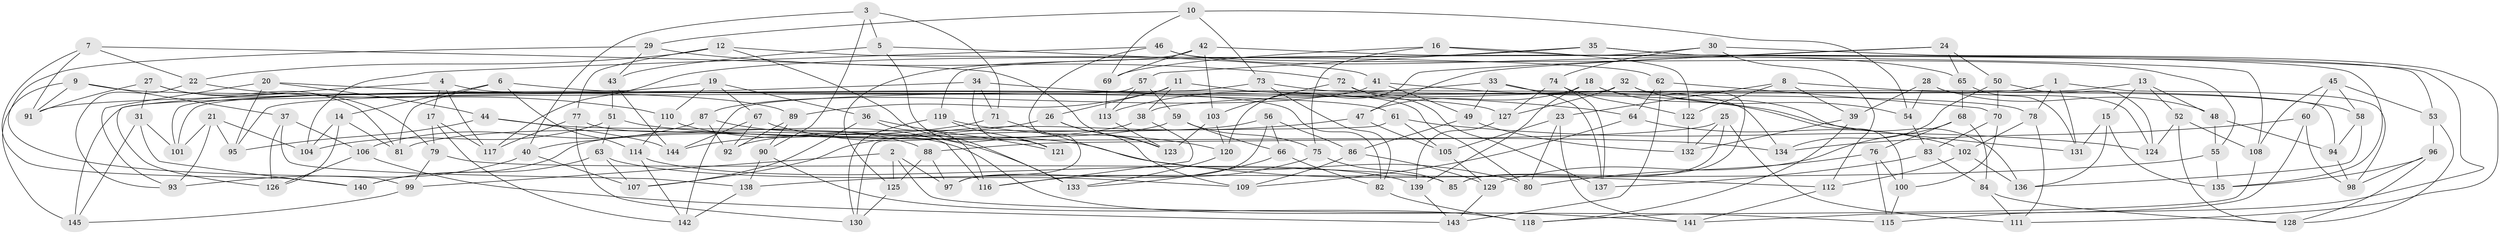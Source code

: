 // Generated by graph-tools (version 1.1) at 2025/56/03/09/25 04:56:10]
// undirected, 145 vertices, 290 edges
graph export_dot {
graph [start="1"]
  node [color=gray90,style=filled];
  1;
  2;
  3;
  4;
  5;
  6;
  7;
  8;
  9;
  10;
  11;
  12;
  13;
  14;
  15;
  16;
  17;
  18;
  19;
  20;
  21;
  22;
  23;
  24;
  25;
  26;
  27;
  28;
  29;
  30;
  31;
  32;
  33;
  34;
  35;
  36;
  37;
  38;
  39;
  40;
  41;
  42;
  43;
  44;
  45;
  46;
  47;
  48;
  49;
  50;
  51;
  52;
  53;
  54;
  55;
  56;
  57;
  58;
  59;
  60;
  61;
  62;
  63;
  64;
  65;
  66;
  67;
  68;
  69;
  70;
  71;
  72;
  73;
  74;
  75;
  76;
  77;
  78;
  79;
  80;
  81;
  82;
  83;
  84;
  85;
  86;
  87;
  88;
  89;
  90;
  91;
  92;
  93;
  94;
  95;
  96;
  97;
  98;
  99;
  100;
  101;
  102;
  103;
  104;
  105;
  106;
  107;
  108;
  109;
  110;
  111;
  112;
  113;
  114;
  115;
  116;
  117;
  118;
  119;
  120;
  121;
  122;
  123;
  124;
  125;
  126;
  127;
  128;
  129;
  130;
  131;
  132;
  133;
  134;
  135;
  136;
  137;
  138;
  139;
  140;
  141;
  142;
  143;
  144;
  145;
  1 -- 78;
  1 -- 131;
  1 -- 98;
  1 -- 142;
  2 -- 99;
  2 -- 125;
  2 -- 97;
  2 -- 115;
  3 -- 5;
  3 -- 90;
  3 -- 71;
  3 -- 40;
  4 -- 82;
  4 -- 126;
  4 -- 17;
  4 -- 117;
  5 -- 41;
  5 -- 121;
  5 -- 43;
  6 -- 114;
  6 -- 61;
  6 -- 81;
  6 -- 14;
  7 -- 123;
  7 -- 22;
  7 -- 140;
  7 -- 91;
  8 -- 23;
  8 -- 58;
  8 -- 122;
  8 -- 39;
  9 -- 127;
  9 -- 145;
  9 -- 37;
  9 -- 91;
  10 -- 69;
  10 -- 54;
  10 -- 73;
  10 -- 29;
  11 -- 89;
  11 -- 80;
  11 -- 38;
  11 -- 26;
  12 -- 62;
  12 -- 133;
  12 -- 77;
  12 -- 22;
  13 -- 48;
  13 -- 15;
  13 -- 52;
  13 -- 38;
  14 -- 126;
  14 -- 104;
  14 -- 81;
  15 -- 136;
  15 -- 135;
  15 -- 131;
  16 -- 75;
  16 -- 108;
  16 -- 69;
  16 -- 122;
  17 -- 142;
  17 -- 117;
  17 -- 79;
  18 -- 47;
  18 -- 85;
  18 -- 139;
  18 -- 100;
  19 -- 101;
  19 -- 36;
  19 -- 110;
  19 -- 67;
  20 -- 95;
  20 -- 44;
  20 -- 89;
  20 -- 93;
  21 -- 95;
  21 -- 104;
  21 -- 101;
  21 -- 93;
  22 -- 93;
  22 -- 110;
  23 -- 80;
  23 -- 105;
  23 -- 141;
  24 -- 47;
  24 -- 65;
  24 -- 120;
  24 -- 50;
  25 -- 88;
  25 -- 132;
  25 -- 85;
  25 -- 111;
  26 -- 40;
  26 -- 123;
  26 -- 109;
  27 -- 91;
  27 -- 81;
  27 -- 31;
  27 -- 79;
  28 -- 54;
  28 -- 48;
  28 -- 124;
  28 -- 39;
  29 -- 43;
  29 -- 72;
  29 -- 99;
  30 -- 119;
  30 -- 111;
  30 -- 74;
  30 -- 112;
  31 -- 145;
  31 -- 101;
  31 -- 140;
  32 -- 127;
  32 -- 136;
  32 -- 54;
  32 -- 145;
  33 -- 49;
  33 -- 94;
  33 -- 137;
  33 -- 113;
  34 -- 64;
  34 -- 71;
  34 -- 121;
  34 -- 91;
  35 -- 115;
  35 -- 53;
  35 -- 117;
  35 -- 57;
  36 -- 107;
  36 -- 121;
  36 -- 116;
  37 -- 106;
  37 -- 126;
  37 -- 138;
  38 -- 81;
  38 -- 116;
  39 -- 132;
  39 -- 118;
  40 -- 107;
  40 -- 93;
  41 -- 49;
  41 -- 87;
  41 -- 131;
  42 -- 103;
  42 -- 69;
  42 -- 135;
  42 -- 125;
  43 -- 144;
  43 -- 51;
  44 -- 95;
  44 -- 144;
  44 -- 141;
  45 -- 60;
  45 -- 53;
  45 -- 58;
  45 -- 108;
  46 -- 97;
  46 -- 65;
  46 -- 104;
  46 -- 55;
  47 -- 107;
  47 -- 105;
  48 -- 55;
  48 -- 94;
  49 -- 132;
  49 -- 86;
  50 -- 124;
  50 -- 70;
  50 -- 134;
  51 -- 104;
  51 -- 63;
  51 -- 134;
  52 -- 124;
  52 -- 128;
  52 -- 108;
  53 -- 128;
  53 -- 96;
  54 -- 83;
  55 -- 138;
  55 -- 135;
  56 -- 97;
  56 -- 86;
  56 -- 92;
  56 -- 66;
  57 -- 113;
  57 -- 101;
  57 -- 59;
  58 -- 94;
  58 -- 136;
  59 -- 75;
  59 -- 140;
  59 -- 66;
  60 -- 134;
  60 -- 98;
  60 -- 141;
  61 -- 124;
  61 -- 105;
  61 -- 130;
  62 -- 64;
  62 -- 70;
  62 -- 143;
  63 -- 107;
  63 -- 140;
  63 -- 109;
  64 -- 109;
  64 -- 102;
  65 -- 68;
  65 -- 131;
  66 -- 133;
  66 -- 82;
  67 -- 144;
  67 -- 92;
  67 -- 112;
  68 -- 76;
  68 -- 129;
  68 -- 84;
  69 -- 113;
  70 -- 83;
  70 -- 100;
  71 -- 80;
  71 -- 144;
  72 -- 137;
  72 -- 103;
  72 -- 134;
  73 -- 78;
  73 -- 82;
  73 -- 95;
  74 -- 127;
  74 -- 122;
  74 -- 137;
  75 -- 116;
  75 -- 85;
  76 -- 80;
  76 -- 100;
  76 -- 115;
  77 -- 116;
  77 -- 117;
  77 -- 130;
  78 -- 111;
  78 -- 102;
  79 -- 85;
  79 -- 99;
  82 -- 118;
  83 -- 137;
  83 -- 84;
  84 -- 128;
  84 -- 111;
  86 -- 109;
  86 -- 129;
  87 -- 88;
  87 -- 92;
  87 -- 106;
  88 -- 125;
  88 -- 97;
  89 -- 90;
  89 -- 92;
  90 -- 138;
  90 -- 118;
  94 -- 98;
  96 -- 128;
  96 -- 98;
  96 -- 135;
  99 -- 145;
  100 -- 115;
  102 -- 136;
  102 -- 112;
  103 -- 123;
  103 -- 120;
  105 -- 129;
  106 -- 143;
  106 -- 126;
  108 -- 118;
  110 -- 133;
  110 -- 114;
  112 -- 141;
  113 -- 123;
  114 -- 139;
  114 -- 142;
  119 -- 121;
  119 -- 130;
  119 -- 120;
  120 -- 133;
  122 -- 132;
  125 -- 130;
  127 -- 139;
  129 -- 143;
  138 -- 142;
  139 -- 143;
}

